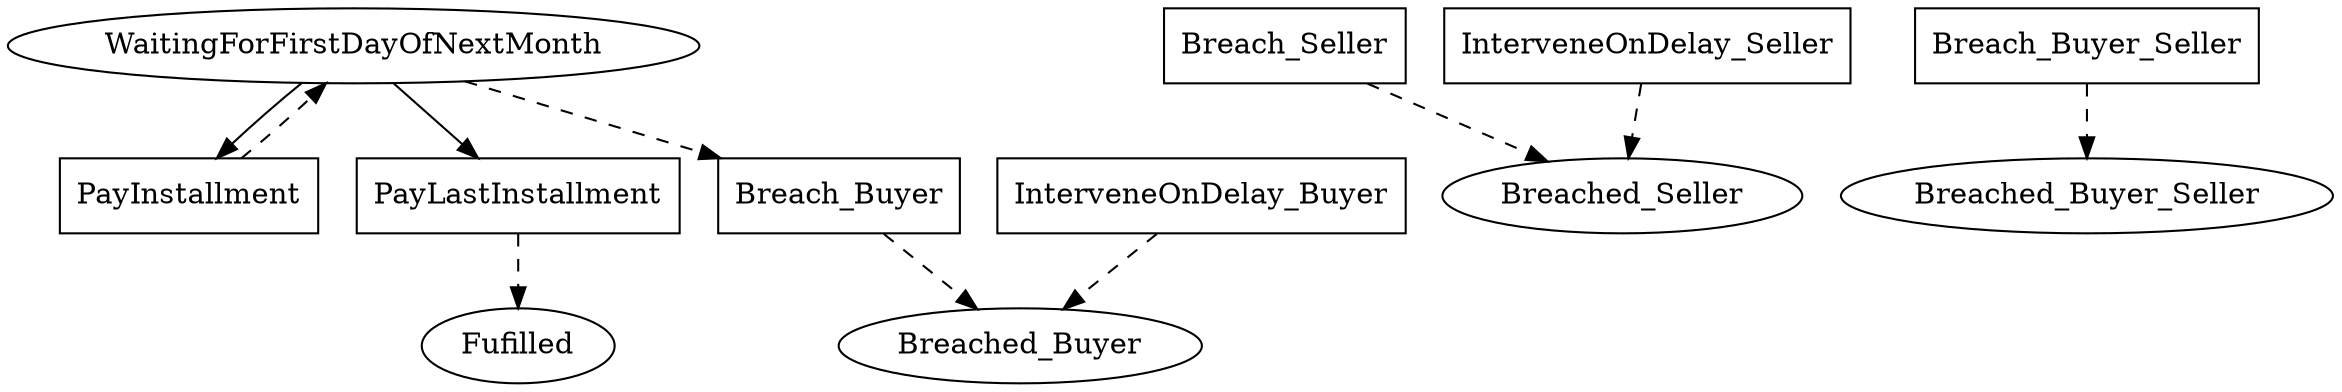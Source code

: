 // THIS IS A GENERATED FILE. DO NOT EDIT.

digraph Instalment_Sale_Hvitved {    
    Fulfilled[label=Fufilled];
    WaitingForFirstDayOfNextMonth[label=WaitingForFirstDayOfNextMonth];
	Breached_Seller[label=Breached_Seller];
	Breached_Buyer[label=Breached_Buyer];
	Breached_Buyer_Seller[label=Breached_Buyer_Seller]
    
     
    PayInstallment[label=PayInstallment,shape=box];
	PayLastInstallment[label=PayLastInstallment,shape=box];
	Breach_Seller[label=Breach_Seller,shape=box];
	Breach_Buyer[label=Breach_Buyer,shape=box];
	Breach_Buyer_Seller[label=Breach_Buyer_Seller,shape=box];
	InterveneOnDelay_Buyer[label=InterveneOnDelay_Buyer,shape=box];
	InterveneOnDelay_Seller[label=InterveneOnDelay_Seller,shape=box]    
    
    
    
    WaitingForFirstDayOfNextMonth -> PayInstallment;
	WaitingForFirstDayOfNextMonth -> PayLastInstallment;
	WaitingForFirstDayOfNextMonth -> Breach_Buyer [style=dashed]
    
    PayInstallment -> WaitingForFirstDayOfNextMonth [style=dashed];
	PayLastInstallment -> Fulfilled [style=dashed];
	Breach_Seller -> Breached_Seller [style=dashed];
	Breach_Buyer -> Breached_Buyer [style=dashed];
	Breach_Buyer_Seller -> Breached_Buyer_Seller [style=dashed];
	InterveneOnDelay_Buyer -> Breached_Buyer [style=dashed];
	InterveneOnDelay_Seller -> Breached_Seller [style=dashed];
	     
    
       
}
